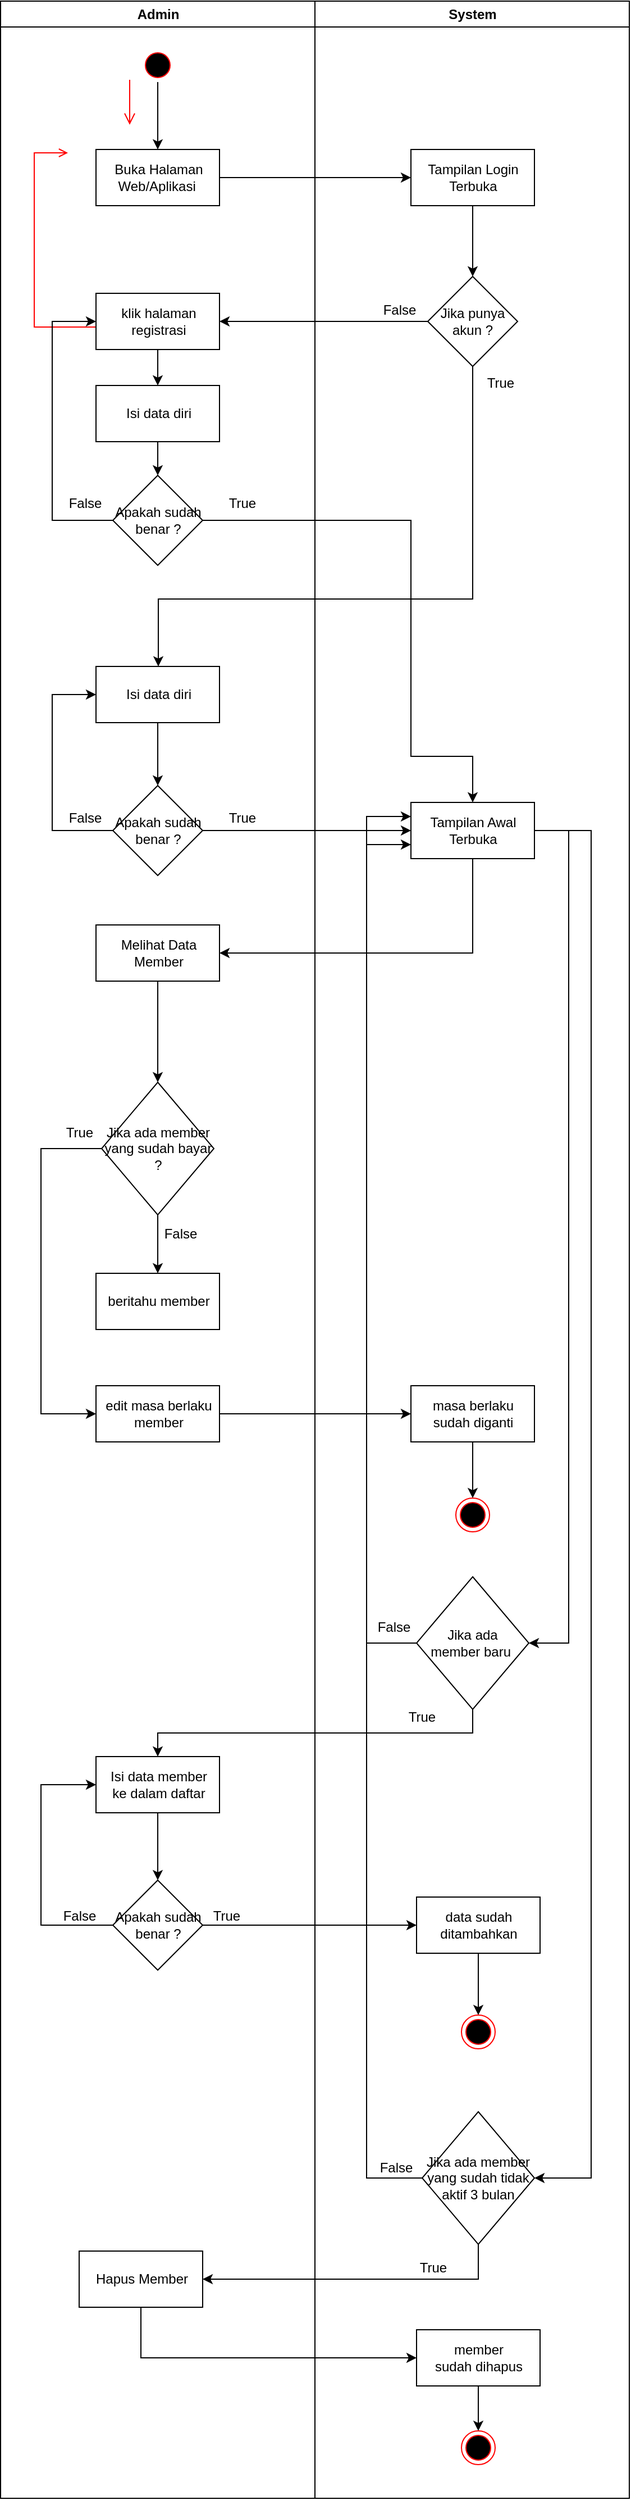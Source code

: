 <mxfile version="16.5.1" type="device"><diagram name="Page-1" id="e7e014a7-5840-1c2e-5031-d8a46d1fe8dd"><mxGraphModel dx="782" dy="531" grid="1" gridSize="10" guides="1" tooltips="1" connect="1" arrows="1" fold="1" page="1" pageScale="1" pageWidth="1169" pageHeight="826" background="none" math="0" shadow="0"><root><mxCell id="0"/><mxCell id="1" parent="0"/><mxCell id="2" value="Admin" style="swimlane;whiteSpace=wrap" parent="1" vertex="1"><mxGeometry x="164.5" y="128" width="280" height="2222" as="geometry"/></mxCell><mxCell id="6" value="" style="edgeStyle=elbowEdgeStyle;elbow=horizontal;verticalAlign=bottom;endArrow=open;endSize=8;strokeColor=#FF0000;endFill=1;rounded=0" parent="2" target="7" edge="1"><mxGeometry x="100" y="40" as="geometry"><mxPoint x="115" y="110" as="targetPoint"/><mxPoint x="115" y="70" as="sourcePoint"/></mxGeometry></mxCell><mxCell id="9" value="" style="endArrow=open;strokeColor=#FF0000;endFill=1;rounded=0" parent="2" source="7" edge="1"><mxGeometry relative="1" as="geometry"><mxPoint x="115" y="220" as="targetPoint"/></mxGeometry></mxCell><mxCell id="11" value="" style="endArrow=open;strokeColor=#FF0000;endFill=1;rounded=0" parent="2" target="10" edge="1"><mxGeometry relative="1" as="geometry"><mxPoint x="115" y="270" as="sourcePoint"/></mxGeometry></mxCell><mxCell id="12" value="" style="edgeStyle=elbowEdgeStyle;elbow=horizontal;strokeColor=#FF0000;endArrow=open;endFill=1;rounded=0" parent="2" source="10" edge="1"><mxGeometry width="100" height="100" relative="1" as="geometry"><mxPoint x="160" y="290" as="sourcePoint"/><mxPoint x="60" y="135" as="targetPoint"/><Array as="points"><mxPoint x="30" y="250"/></Array></mxGeometry></mxCell><mxCell id="waNsku19fOfWEX2_pFID-46" style="edgeStyle=orthogonalEdgeStyle;rounded=0;orthogonalLoop=1;jettySize=auto;html=1;exitX=0.5;exitY=1;exitDx=0;exitDy=0;entryX=0.5;entryY=0;entryDx=0;entryDy=0;" edge="1" parent="2" source="waNsku19fOfWEX2_pFID-41" target="waNsku19fOfWEX2_pFID-43"><mxGeometry relative="1" as="geometry"/></mxCell><mxCell id="waNsku19fOfWEX2_pFID-41" value="" style="ellipse;html=1;shape=startState;fillColor=#000000;strokeColor=#ff0000;" vertex="1" parent="2"><mxGeometry x="125" y="42" width="30" height="30" as="geometry"/></mxCell><mxCell id="waNsku19fOfWEX2_pFID-43" value="Buka Halaman &lt;br&gt;Web/Aplikasi&amp;nbsp;" style="html=1;" vertex="1" parent="2"><mxGeometry x="85" y="132" width="110" height="50" as="geometry"/></mxCell><mxCell id="waNsku19fOfWEX2_pFID-55" style="edgeStyle=orthogonalEdgeStyle;rounded=0;orthogonalLoop=1;jettySize=auto;html=1;exitX=0.5;exitY=1;exitDx=0;exitDy=0;entryX=0.5;entryY=0;entryDx=0;entryDy=0;" edge="1" parent="2" source="waNsku19fOfWEX2_pFID-50" target="waNsku19fOfWEX2_pFID-51"><mxGeometry relative="1" as="geometry"/></mxCell><mxCell id="waNsku19fOfWEX2_pFID-50" value="klik halaman &lt;br&gt;registrasi" style="html=1;" vertex="1" parent="2"><mxGeometry x="85" y="260" width="110" height="50" as="geometry"/></mxCell><mxCell id="waNsku19fOfWEX2_pFID-56" style="edgeStyle=orthogonalEdgeStyle;rounded=0;orthogonalLoop=1;jettySize=auto;html=1;exitX=0.5;exitY=1;exitDx=0;exitDy=0;" edge="1" parent="2" source="waNsku19fOfWEX2_pFID-51" target="waNsku19fOfWEX2_pFID-52"><mxGeometry relative="1" as="geometry"/></mxCell><mxCell id="waNsku19fOfWEX2_pFID-51" value="Isi data diri" style="html=1;" vertex="1" parent="2"><mxGeometry x="85" y="342" width="110" height="50" as="geometry"/></mxCell><mxCell id="waNsku19fOfWEX2_pFID-57" style="edgeStyle=orthogonalEdgeStyle;rounded=0;orthogonalLoop=1;jettySize=auto;html=1;exitX=0;exitY=0.5;exitDx=0;exitDy=0;entryX=0;entryY=0.5;entryDx=0;entryDy=0;" edge="1" parent="2" source="waNsku19fOfWEX2_pFID-52" target="waNsku19fOfWEX2_pFID-50"><mxGeometry relative="1" as="geometry"><Array as="points"><mxPoint x="46" y="462"/><mxPoint x="46" y="285"/></Array></mxGeometry></mxCell><mxCell id="waNsku19fOfWEX2_pFID-52" value="Apakah sudah benar ?" style="rhombus;whiteSpace=wrap;html=1;" vertex="1" parent="2"><mxGeometry x="100" y="422" width="80" height="80" as="geometry"/></mxCell><mxCell id="waNsku19fOfWEX2_pFID-58" value="False" style="text;html=1;strokeColor=none;fillColor=none;align=center;verticalAlign=middle;whiteSpace=wrap;rounded=0;" vertex="1" parent="2"><mxGeometry x="45.5" y="432" width="60" height="30" as="geometry"/></mxCell><mxCell id="waNsku19fOfWEX2_pFID-65" style="edgeStyle=orthogonalEdgeStyle;rounded=0;orthogonalLoop=1;jettySize=auto;html=1;exitX=0.5;exitY=1;exitDx=0;exitDy=0;entryX=0.5;entryY=0;entryDx=0;entryDy=0;" edge="1" parent="2" source="waNsku19fOfWEX2_pFID-60" target="waNsku19fOfWEX2_pFID-61"><mxGeometry relative="1" as="geometry"/></mxCell><mxCell id="waNsku19fOfWEX2_pFID-60" value="Isi data diri" style="html=1;" vertex="1" parent="2"><mxGeometry x="85" y="592" width="110" height="50" as="geometry"/></mxCell><mxCell id="waNsku19fOfWEX2_pFID-66" style="edgeStyle=orthogonalEdgeStyle;rounded=0;orthogonalLoop=1;jettySize=auto;html=1;exitX=0;exitY=0.5;exitDx=0;exitDy=0;entryX=0;entryY=0.5;entryDx=0;entryDy=0;" edge="1" parent="2" source="waNsku19fOfWEX2_pFID-61" target="waNsku19fOfWEX2_pFID-60"><mxGeometry relative="1" as="geometry"><Array as="points"><mxPoint x="46" y="738"/><mxPoint x="46" y="617"/></Array></mxGeometry></mxCell><mxCell id="waNsku19fOfWEX2_pFID-61" value="Apakah sudah benar ?" style="rhombus;whiteSpace=wrap;html=1;" vertex="1" parent="2"><mxGeometry x="100" y="698" width="80" height="80" as="geometry"/></mxCell><mxCell id="waNsku19fOfWEX2_pFID-67" value="False" style="text;html=1;strokeColor=none;fillColor=none;align=center;verticalAlign=middle;whiteSpace=wrap;rounded=0;" vertex="1" parent="2"><mxGeometry x="45.5" y="712" width="60" height="30" as="geometry"/></mxCell><mxCell id="waNsku19fOfWEX2_pFID-70" value="True" style="text;html=1;strokeColor=none;fillColor=none;align=center;verticalAlign=middle;whiteSpace=wrap;rounded=0;" vertex="1" parent="2"><mxGeometry x="185.5" y="432" width="60" height="30" as="geometry"/></mxCell><mxCell id="waNsku19fOfWEX2_pFID-71" value="True" style="text;html=1;strokeColor=none;fillColor=none;align=center;verticalAlign=middle;whiteSpace=wrap;rounded=0;" vertex="1" parent="2"><mxGeometry x="185.5" y="712" width="60" height="30" as="geometry"/></mxCell><mxCell id="waNsku19fOfWEX2_pFID-76" style="edgeStyle=orthogonalEdgeStyle;rounded=0;orthogonalLoop=1;jettySize=auto;html=1;exitX=0.5;exitY=1;exitDx=0;exitDy=0;" edge="1" parent="2" source="waNsku19fOfWEX2_pFID-72" target="waNsku19fOfWEX2_pFID-75"><mxGeometry relative="1" as="geometry"/></mxCell><mxCell id="waNsku19fOfWEX2_pFID-72" value="Melihat Data &lt;br&gt;Member" style="html=1;" vertex="1" parent="2"><mxGeometry x="85" y="822" width="110" height="50" as="geometry"/></mxCell><mxCell id="waNsku19fOfWEX2_pFID-83" style="edgeStyle=orthogonalEdgeStyle;rounded=0;orthogonalLoop=1;jettySize=auto;html=1;exitX=0.5;exitY=1;exitDx=0;exitDy=0;entryX=0.5;entryY=0;entryDx=0;entryDy=0;" edge="1" parent="2" source="waNsku19fOfWEX2_pFID-75" target="waNsku19fOfWEX2_pFID-81"><mxGeometry relative="1" as="geometry"/></mxCell><mxCell id="waNsku19fOfWEX2_pFID-84" style="edgeStyle=orthogonalEdgeStyle;rounded=0;orthogonalLoop=1;jettySize=auto;html=1;exitX=0;exitY=0.5;exitDx=0;exitDy=0;entryX=0;entryY=0.5;entryDx=0;entryDy=0;" edge="1" parent="2" source="waNsku19fOfWEX2_pFID-75" target="waNsku19fOfWEX2_pFID-82"><mxGeometry relative="1" as="geometry"><Array as="points"><mxPoint x="36" y="1021"/><mxPoint x="36" y="1257"/></Array></mxGeometry></mxCell><mxCell id="waNsku19fOfWEX2_pFID-75" value="Jika ada member yang sudah bayar ?" style="rhombus;whiteSpace=wrap;html=1;" vertex="1" parent="2"><mxGeometry x="90" y="962" width="100" height="118" as="geometry"/></mxCell><mxCell id="waNsku19fOfWEX2_pFID-81" value="beritahu member" style="html=1;" vertex="1" parent="2"><mxGeometry x="85" y="1132" width="110" height="50" as="geometry"/></mxCell><mxCell id="waNsku19fOfWEX2_pFID-82" value="edit masa berlaku &lt;br&gt;member" style="html=1;" vertex="1" parent="2"><mxGeometry x="85" y="1232" width="110" height="50" as="geometry"/></mxCell><mxCell id="waNsku19fOfWEX2_pFID-85" value="True" style="text;html=1;strokeColor=none;fillColor=none;align=center;verticalAlign=middle;whiteSpace=wrap;rounded=0;" vertex="1" parent="2"><mxGeometry x="40" y="992" width="60" height="30" as="geometry"/></mxCell><mxCell id="waNsku19fOfWEX2_pFID-86" value="False" style="text;html=1;strokeColor=none;fillColor=none;align=center;verticalAlign=middle;whiteSpace=wrap;rounded=0;" vertex="1" parent="2"><mxGeometry x="130" y="1082" width="60" height="30" as="geometry"/></mxCell><mxCell id="waNsku19fOfWEX2_pFID-101" style="edgeStyle=orthogonalEdgeStyle;rounded=0;orthogonalLoop=1;jettySize=auto;html=1;exitX=0.5;exitY=1;exitDx=0;exitDy=0;entryX=0.5;entryY=0;entryDx=0;entryDy=0;" edge="1" parent="2" source="waNsku19fOfWEX2_pFID-96" target="waNsku19fOfWEX2_pFID-100"><mxGeometry relative="1" as="geometry"/></mxCell><mxCell id="waNsku19fOfWEX2_pFID-96" value="Isi data member&lt;br&gt;ke dalam daftar" style="html=1;" vertex="1" parent="2"><mxGeometry x="85" y="1562" width="110" height="50" as="geometry"/></mxCell><mxCell id="waNsku19fOfWEX2_pFID-105" style="edgeStyle=orthogonalEdgeStyle;rounded=0;orthogonalLoop=1;jettySize=auto;html=1;exitX=0;exitY=0.5;exitDx=0;exitDy=0;entryX=0;entryY=0.5;entryDx=0;entryDy=0;" edge="1" parent="2" source="waNsku19fOfWEX2_pFID-100" target="waNsku19fOfWEX2_pFID-96"><mxGeometry relative="1" as="geometry"><Array as="points"><mxPoint x="36" y="1712"/><mxPoint x="36" y="1587"/></Array></mxGeometry></mxCell><mxCell id="waNsku19fOfWEX2_pFID-100" value="Apakah sudah benar ?" style="rhombus;whiteSpace=wrap;html=1;" vertex="1" parent="2"><mxGeometry x="100" y="1672" width="80" height="80" as="geometry"/></mxCell><mxCell id="waNsku19fOfWEX2_pFID-106" value="True" style="text;html=1;strokeColor=none;fillColor=none;align=center;verticalAlign=middle;whiteSpace=wrap;rounded=0;" vertex="1" parent="2"><mxGeometry x="171.5" y="1689" width="60" height="30" as="geometry"/></mxCell><mxCell id="waNsku19fOfWEX2_pFID-107" value="False" style="text;html=1;strokeColor=none;fillColor=none;align=center;verticalAlign=middle;whiteSpace=wrap;rounded=0;" vertex="1" parent="2"><mxGeometry x="40" y="1689" width="60" height="30" as="geometry"/></mxCell><mxCell id="waNsku19fOfWEX2_pFID-111" value="Hapus Member" style="html=1;" vertex="1" parent="2"><mxGeometry x="70" y="2002" width="110" height="50" as="geometry"/></mxCell><mxCell id="3" value="System" style="swimlane;whiteSpace=wrap;startSize=23;" parent="1" vertex="1"><mxGeometry x="444.5" y="128" width="280" height="2222" as="geometry"/></mxCell><mxCell id="waNsku19fOfWEX2_pFID-49" style="edgeStyle=orthogonalEdgeStyle;rounded=0;orthogonalLoop=1;jettySize=auto;html=1;exitX=0.5;exitY=1;exitDx=0;exitDy=0;entryX=0.5;entryY=0;entryDx=0;entryDy=0;" edge="1" parent="3" source="waNsku19fOfWEX2_pFID-44" target="waNsku19fOfWEX2_pFID-48"><mxGeometry relative="1" as="geometry"/></mxCell><mxCell id="waNsku19fOfWEX2_pFID-44" value="Tampilan Login &lt;br&gt;Terbuka" style="html=1;" vertex="1" parent="3"><mxGeometry x="85.5" y="132" width="110" height="50" as="geometry"/></mxCell><mxCell id="waNsku19fOfWEX2_pFID-48" value="Jika punya akun ?" style="rhombus;whiteSpace=wrap;html=1;" vertex="1" parent="3"><mxGeometry x="100.5" y="245" width="80" height="80" as="geometry"/></mxCell><mxCell id="waNsku19fOfWEX2_pFID-54" value="False" style="text;html=1;strokeColor=none;fillColor=none;align=center;verticalAlign=middle;whiteSpace=wrap;rounded=0;" vertex="1" parent="3"><mxGeometry x="45.5" y="260" width="60" height="30" as="geometry"/></mxCell><mxCell id="waNsku19fOfWEX2_pFID-93" style="edgeStyle=orthogonalEdgeStyle;rounded=0;orthogonalLoop=1;jettySize=auto;html=1;exitX=1;exitY=0.5;exitDx=0;exitDy=0;entryX=1;entryY=0.5;entryDx=0;entryDy=0;" edge="1" parent="3" source="waNsku19fOfWEX2_pFID-62" target="waNsku19fOfWEX2_pFID-92"><mxGeometry relative="1" as="geometry"><Array as="points"><mxPoint x="226" y="738"/><mxPoint x="226" y="1461"/></Array></mxGeometry></mxCell><mxCell id="waNsku19fOfWEX2_pFID-110" style="edgeStyle=orthogonalEdgeStyle;rounded=0;orthogonalLoop=1;jettySize=auto;html=1;exitX=1;exitY=0.5;exitDx=0;exitDy=0;entryX=1;entryY=0.5;entryDx=0;entryDy=0;" edge="1" parent="3" source="waNsku19fOfWEX2_pFID-62" target="waNsku19fOfWEX2_pFID-108"><mxGeometry relative="1" as="geometry"><Array as="points"><mxPoint x="246" y="738"/><mxPoint x="246" y="1937"/></Array></mxGeometry></mxCell><mxCell id="waNsku19fOfWEX2_pFID-62" value="Tampilan Awal &lt;br&gt;Terbuka" style="html=1;" vertex="1" parent="3"><mxGeometry x="85.5" y="713" width="110" height="50" as="geometry"/></mxCell><mxCell id="waNsku19fOfWEX2_pFID-69" value="True" style="text;html=1;strokeColor=none;fillColor=none;align=center;verticalAlign=middle;whiteSpace=wrap;rounded=0;" vertex="1" parent="3"><mxGeometry x="135.5" y="325" width="60" height="30" as="geometry"/></mxCell><mxCell id="waNsku19fOfWEX2_pFID-90" style="edgeStyle=orthogonalEdgeStyle;rounded=0;orthogonalLoop=1;jettySize=auto;html=1;exitX=0.5;exitY=1;exitDx=0;exitDy=0;" edge="1" parent="3" source="waNsku19fOfWEX2_pFID-87" target="waNsku19fOfWEX2_pFID-89"><mxGeometry relative="1" as="geometry"/></mxCell><mxCell id="waNsku19fOfWEX2_pFID-87" value="masa berlaku &lt;br&gt;sudah diganti" style="html=1;" vertex="1" parent="3"><mxGeometry x="85.5" y="1232" width="110" height="50" as="geometry"/></mxCell><mxCell id="waNsku19fOfWEX2_pFID-89" value="" style="ellipse;html=1;shape=endState;fillColor=#000000;strokeColor=#ff0000;" vertex="1" parent="3"><mxGeometry x="125.5" y="1332" width="30" height="30" as="geometry"/></mxCell><mxCell id="waNsku19fOfWEX2_pFID-94" style="edgeStyle=orthogonalEdgeStyle;rounded=0;orthogonalLoop=1;jettySize=auto;html=1;exitX=0;exitY=0.5;exitDx=0;exitDy=0;entryX=0;entryY=0.75;entryDx=0;entryDy=0;" edge="1" parent="3" source="waNsku19fOfWEX2_pFID-92" target="waNsku19fOfWEX2_pFID-62"><mxGeometry relative="1" as="geometry"><Array as="points"><mxPoint x="46" y="1461"/><mxPoint x="46" y="751"/></Array></mxGeometry></mxCell><mxCell id="waNsku19fOfWEX2_pFID-92" value="Jika ada &lt;br&gt;member baru&amp;nbsp;" style="rhombus;whiteSpace=wrap;html=1;" vertex="1" parent="3"><mxGeometry x="90.5" y="1402" width="100" height="118" as="geometry"/></mxCell><mxCell id="waNsku19fOfWEX2_pFID-95" value="False" style="text;html=1;strokeColor=none;fillColor=none;align=center;verticalAlign=middle;whiteSpace=wrap;rounded=0;" vertex="1" parent="3"><mxGeometry x="40.5" y="1432" width="60" height="30" as="geometry"/></mxCell><mxCell id="waNsku19fOfWEX2_pFID-98" value="True" style="text;html=1;strokeColor=none;fillColor=none;align=center;verticalAlign=middle;whiteSpace=wrap;rounded=0;" vertex="1" parent="3"><mxGeometry x="65.5" y="1512" width="60" height="30" as="geometry"/></mxCell><mxCell id="waNsku19fOfWEX2_pFID-104" style="edgeStyle=orthogonalEdgeStyle;rounded=0;orthogonalLoop=1;jettySize=auto;html=1;exitX=0.5;exitY=1;exitDx=0;exitDy=0;" edge="1" parent="3" source="waNsku19fOfWEX2_pFID-99" target="waNsku19fOfWEX2_pFID-103"><mxGeometry relative="1" as="geometry"/></mxCell><mxCell id="waNsku19fOfWEX2_pFID-99" value="data sudah &lt;br&gt;ditambahkan" style="html=1;" vertex="1" parent="3"><mxGeometry x="90.5" y="1687" width="110" height="50" as="geometry"/></mxCell><mxCell id="waNsku19fOfWEX2_pFID-103" value="" style="ellipse;html=1;shape=endState;fillColor=#000000;strokeColor=#ff0000;" vertex="1" parent="3"><mxGeometry x="130.5" y="1792" width="30" height="30" as="geometry"/></mxCell><mxCell id="waNsku19fOfWEX2_pFID-115" style="edgeStyle=orthogonalEdgeStyle;rounded=0;orthogonalLoop=1;jettySize=auto;html=1;exitX=0;exitY=0.5;exitDx=0;exitDy=0;entryX=0;entryY=0.25;entryDx=0;entryDy=0;" edge="1" parent="3" source="waNsku19fOfWEX2_pFID-108" target="waNsku19fOfWEX2_pFID-62"><mxGeometry relative="1" as="geometry"><Array as="points"><mxPoint x="46" y="1937"/><mxPoint x="46" y="726"/></Array></mxGeometry></mxCell><mxCell id="waNsku19fOfWEX2_pFID-108" value="Jika ada member yang sudah tidak aktif 3 bulan" style="rhombus;whiteSpace=wrap;html=1;" vertex="1" parent="3"><mxGeometry x="95.5" y="1878" width="100" height="118" as="geometry"/></mxCell><mxCell id="waNsku19fOfWEX2_pFID-114" style="edgeStyle=orthogonalEdgeStyle;rounded=0;orthogonalLoop=1;jettySize=auto;html=1;exitX=0.5;exitY=1;exitDx=0;exitDy=0;entryX=0.5;entryY=0;entryDx=0;entryDy=0;" edge="1" parent="3" source="waNsku19fOfWEX2_pFID-112" target="waNsku19fOfWEX2_pFID-113"><mxGeometry relative="1" as="geometry"/></mxCell><mxCell id="waNsku19fOfWEX2_pFID-112" value="member &lt;br&gt;sudah dihapus" style="html=1;" vertex="1" parent="3"><mxGeometry x="90.5" y="2072" width="110" height="50" as="geometry"/></mxCell><mxCell id="waNsku19fOfWEX2_pFID-113" value="" style="ellipse;html=1;shape=endState;fillColor=#000000;strokeColor=#ff0000;" vertex="1" parent="3"><mxGeometry x="130.5" y="2162" width="30" height="30" as="geometry"/></mxCell><mxCell id="waNsku19fOfWEX2_pFID-116" value="False" style="text;html=1;strokeColor=none;fillColor=none;align=center;verticalAlign=middle;whiteSpace=wrap;rounded=0;" vertex="1" parent="3"><mxGeometry x="42.5" y="1913" width="60" height="30" as="geometry"/></mxCell><mxCell id="waNsku19fOfWEX2_pFID-119" value="True" style="text;html=1;strokeColor=none;fillColor=none;align=center;verticalAlign=middle;whiteSpace=wrap;rounded=0;" vertex="1" parent="3"><mxGeometry x="75.5" y="2002" width="60" height="30" as="geometry"/></mxCell><mxCell id="waNsku19fOfWEX2_pFID-45" style="edgeStyle=orthogonalEdgeStyle;rounded=0;orthogonalLoop=1;jettySize=auto;html=1;exitX=1;exitY=0.5;exitDx=0;exitDy=0;entryX=0;entryY=0.5;entryDx=0;entryDy=0;" edge="1" parent="1" source="waNsku19fOfWEX2_pFID-43" target="waNsku19fOfWEX2_pFID-44"><mxGeometry relative="1" as="geometry"/></mxCell><mxCell id="waNsku19fOfWEX2_pFID-53" style="edgeStyle=orthogonalEdgeStyle;rounded=0;orthogonalLoop=1;jettySize=auto;html=1;exitX=0;exitY=0.5;exitDx=0;exitDy=0;entryX=1;entryY=0.5;entryDx=0;entryDy=0;" edge="1" parent="1" source="waNsku19fOfWEX2_pFID-48" target="waNsku19fOfWEX2_pFID-50"><mxGeometry relative="1" as="geometry"/></mxCell><mxCell id="waNsku19fOfWEX2_pFID-63" style="edgeStyle=orthogonalEdgeStyle;rounded=0;orthogonalLoop=1;jettySize=auto;html=1;exitX=1;exitY=0.5;exitDx=0;exitDy=0;entryX=0;entryY=0.5;entryDx=0;entryDy=0;" edge="1" parent="1" source="waNsku19fOfWEX2_pFID-61" target="waNsku19fOfWEX2_pFID-62"><mxGeometry relative="1" as="geometry"/></mxCell><mxCell id="waNsku19fOfWEX2_pFID-64" style="edgeStyle=orthogonalEdgeStyle;rounded=0;orthogonalLoop=1;jettySize=auto;html=1;exitX=0.5;exitY=1;exitDx=0;exitDy=0;" edge="1" parent="1" source="waNsku19fOfWEX2_pFID-48" target="waNsku19fOfWEX2_pFID-60"><mxGeometry relative="1" as="geometry"><Array as="points"><mxPoint x="585" y="660"/><mxPoint x="305" y="660"/></Array></mxGeometry></mxCell><mxCell id="waNsku19fOfWEX2_pFID-68" style="edgeStyle=orthogonalEdgeStyle;rounded=0;orthogonalLoop=1;jettySize=auto;html=1;exitX=1;exitY=0.5;exitDx=0;exitDy=0;entryX=0.5;entryY=0;entryDx=0;entryDy=0;" edge="1" parent="1" source="waNsku19fOfWEX2_pFID-52" target="waNsku19fOfWEX2_pFID-62"><mxGeometry relative="1" as="geometry"><Array as="points"><mxPoint x="530" y="590"/><mxPoint x="530" y="800"/><mxPoint x="585" y="800"/></Array></mxGeometry></mxCell><mxCell id="waNsku19fOfWEX2_pFID-73" style="edgeStyle=orthogonalEdgeStyle;rounded=0;orthogonalLoop=1;jettySize=auto;html=1;exitX=0.5;exitY=1;exitDx=0;exitDy=0;entryX=1;entryY=0.5;entryDx=0;entryDy=0;" edge="1" parent="1" source="waNsku19fOfWEX2_pFID-62" target="waNsku19fOfWEX2_pFID-72"><mxGeometry relative="1" as="geometry"/></mxCell><mxCell id="waNsku19fOfWEX2_pFID-88" style="edgeStyle=orthogonalEdgeStyle;rounded=0;orthogonalLoop=1;jettySize=auto;html=1;exitX=1;exitY=0.5;exitDx=0;exitDy=0;entryX=0;entryY=0.5;entryDx=0;entryDy=0;" edge="1" parent="1" source="waNsku19fOfWEX2_pFID-82" target="waNsku19fOfWEX2_pFID-87"><mxGeometry relative="1" as="geometry"/></mxCell><mxCell id="waNsku19fOfWEX2_pFID-97" style="edgeStyle=orthogonalEdgeStyle;rounded=0;orthogonalLoop=1;jettySize=auto;html=1;exitX=0.5;exitY=1;exitDx=0;exitDy=0;" edge="1" parent="1" source="waNsku19fOfWEX2_pFID-92" target="waNsku19fOfWEX2_pFID-96"><mxGeometry relative="1" as="geometry"/></mxCell><mxCell id="waNsku19fOfWEX2_pFID-102" style="edgeStyle=orthogonalEdgeStyle;rounded=0;orthogonalLoop=1;jettySize=auto;html=1;exitX=1;exitY=0.5;exitDx=0;exitDy=0;" edge="1" parent="1" source="waNsku19fOfWEX2_pFID-100" target="waNsku19fOfWEX2_pFID-99"><mxGeometry relative="1" as="geometry"/></mxCell><mxCell id="waNsku19fOfWEX2_pFID-117" style="edgeStyle=orthogonalEdgeStyle;rounded=0;orthogonalLoop=1;jettySize=auto;html=1;exitX=0.5;exitY=1;exitDx=0;exitDy=0;entryX=1;entryY=0.5;entryDx=0;entryDy=0;" edge="1" parent="1" source="waNsku19fOfWEX2_pFID-108" target="waNsku19fOfWEX2_pFID-111"><mxGeometry relative="1" as="geometry"/></mxCell><mxCell id="waNsku19fOfWEX2_pFID-118" style="edgeStyle=orthogonalEdgeStyle;rounded=0;orthogonalLoop=1;jettySize=auto;html=1;exitX=0.5;exitY=1;exitDx=0;exitDy=0;entryX=0;entryY=0.5;entryDx=0;entryDy=0;" edge="1" parent="1" source="waNsku19fOfWEX2_pFID-111" target="waNsku19fOfWEX2_pFID-112"><mxGeometry relative="1" as="geometry"/></mxCell></root></mxGraphModel></diagram></mxfile>